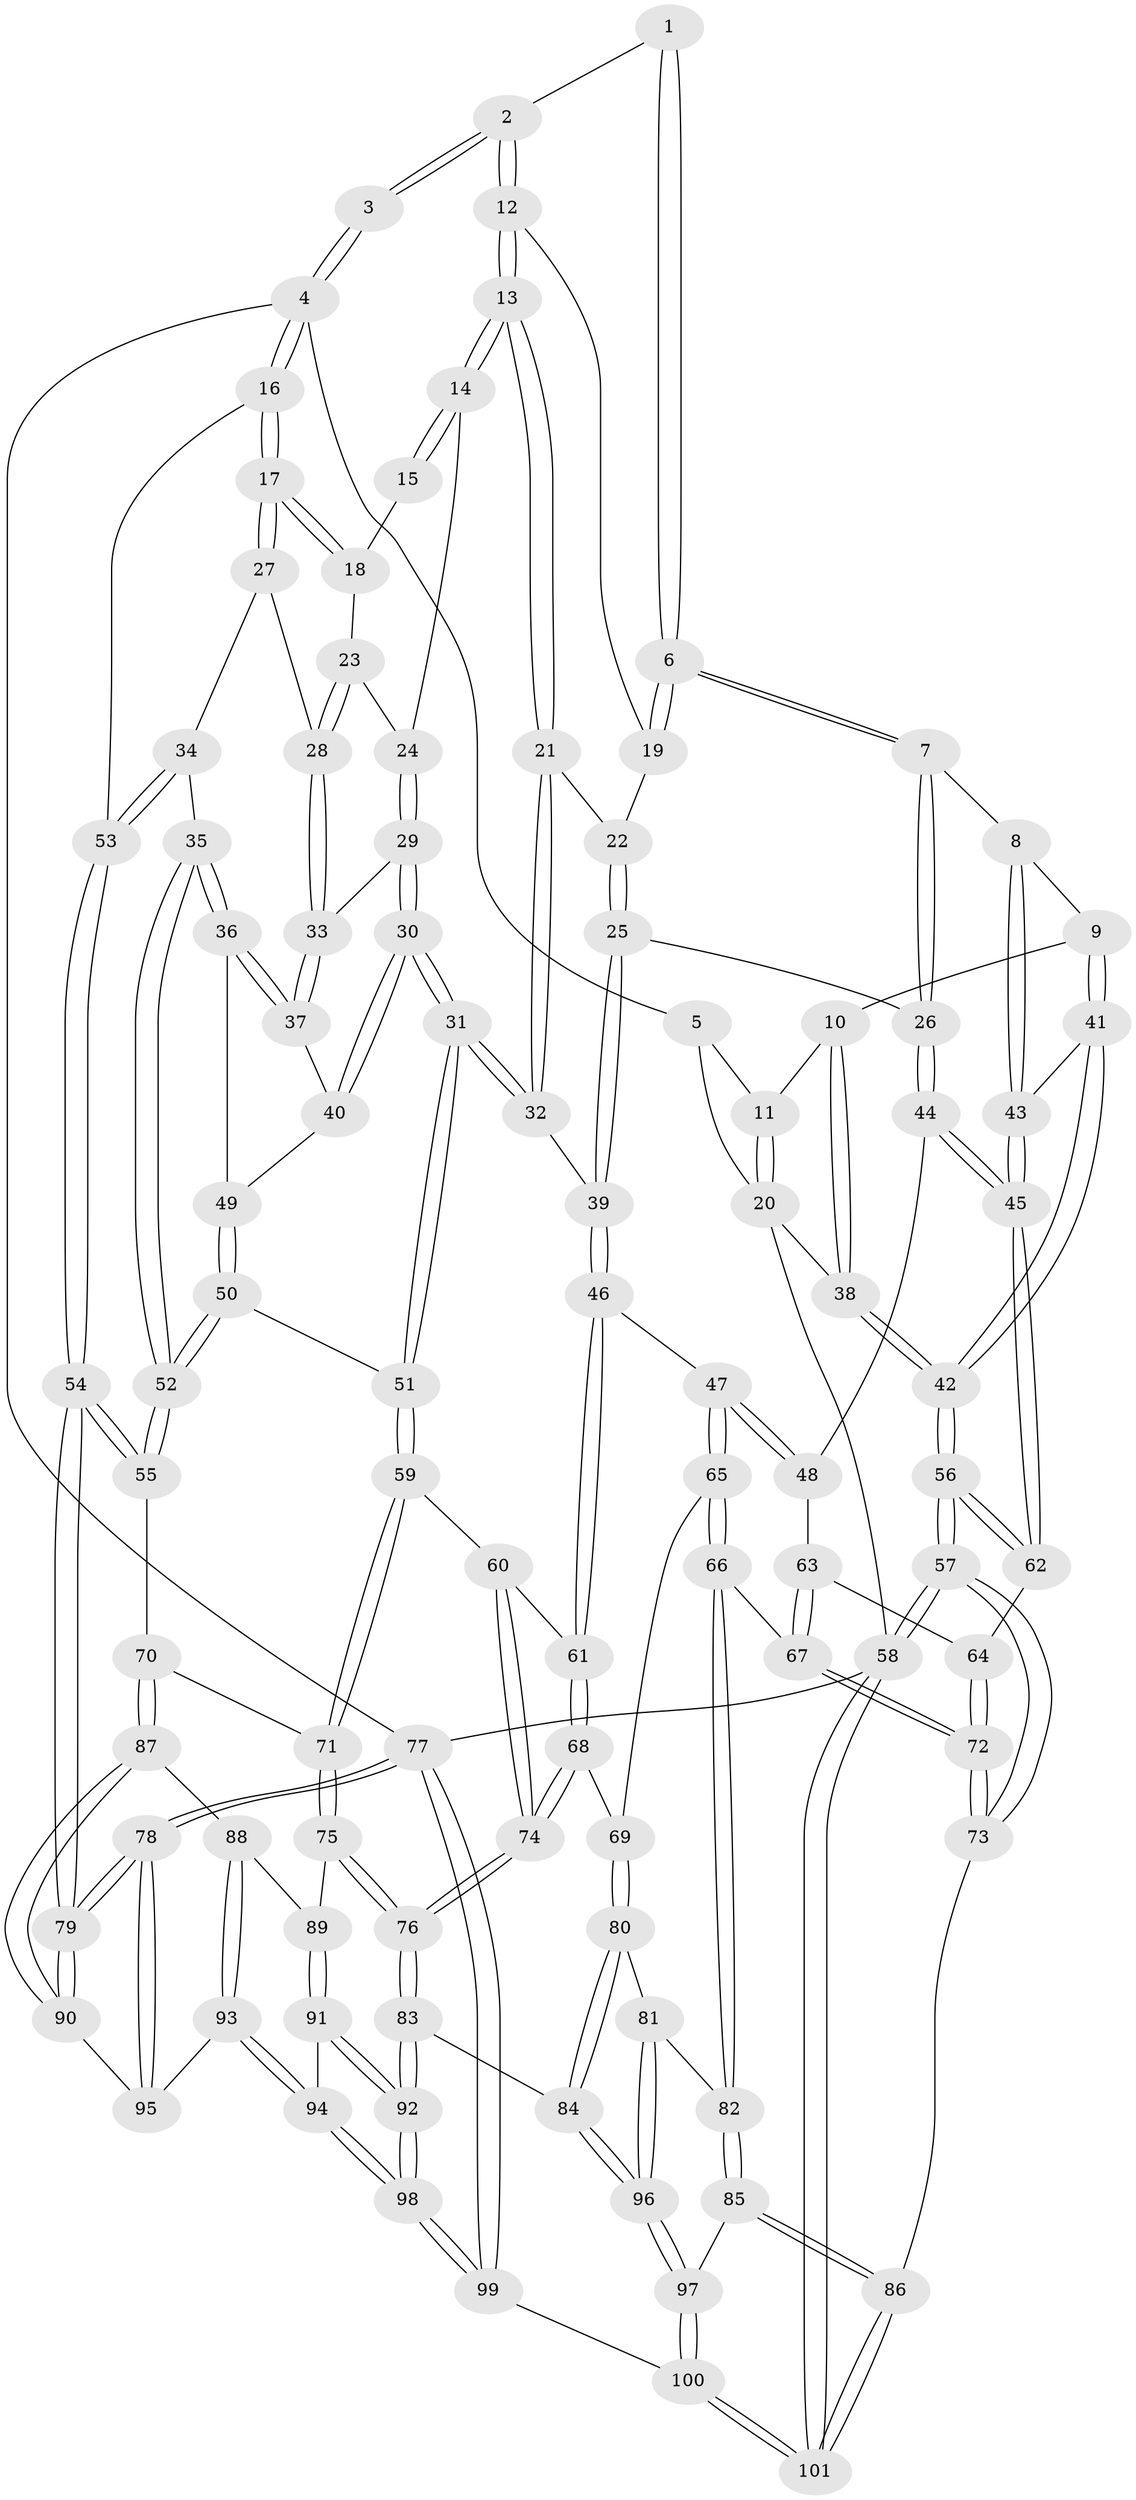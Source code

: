 // Generated by graph-tools (version 1.1) at 2025/38/02/21/25 10:38:57]
// undirected, 101 vertices, 249 edges
graph export_dot {
graph [start="1"]
  node [color=gray90,style=filled];
  1 [pos="+0.28515352296553526+0"];
  2 [pos="+0.4331630231835298+0"];
  3 [pos="+0.8889574128862471+0"];
  4 [pos="+1+0"];
  5 [pos="+0.2618443135975981+0"];
  6 [pos="+0.23636066583691404+0.2588945499766305"];
  7 [pos="+0.19056264143572058+0.29238661193560145"];
  8 [pos="+0.15678885127110997+0.28163801940617533"];
  9 [pos="+0.14669403577068454+0.27463581808534127"];
  10 [pos="+0.13664579424267234+0.26612549593527596"];
  11 [pos="+0.12528579244396215+0.04739584461514749"];
  12 [pos="+0.47491111957316834+0.06768194265219751"];
  13 [pos="+0.6080288562389459+0.22018046306993994"];
  14 [pos="+0.7416533597882513+0.19169576196615537"];
  15 [pos="+0.840737980021818+0"];
  16 [pos="+1+0.26708134039241116"];
  17 [pos="+1+0.2630714931950254"];
  18 [pos="+0.996327705551439+0.21338072919502213"];
  19 [pos="+0.3227815808604671+0.22227551112523655"];
  20 [pos="+0+0.14549774761260198"];
  21 [pos="+0.5909248747612772+0.2756090525854827"];
  22 [pos="+0.40462140152733356+0.2976116265669316"];
  23 [pos="+0.8564415383127932+0.240186838153932"];
  24 [pos="+0.7422870088660505+0.19218291757670955"];
  25 [pos="+0.38956399634971894+0.3851674463876648"];
  26 [pos="+0.19407133785592945+0.2991406525807331"];
  27 [pos="+0.8908064790982572+0.34939074711182017"];
  28 [pos="+0.8813582190957925+0.3485818210482742"];
  29 [pos="+0.7783206675130826+0.3431047897710367"];
  30 [pos="+0.7433241310338453+0.42959099585490496"];
  31 [pos="+0.6563854788285028+0.4722278911641629"];
  32 [pos="+0.5816858642887263+0.385313009595057"];
  33 [pos="+0.8612906245472814+0.3855177676325809"];
  34 [pos="+1+0.4374507805857779"];
  35 [pos="+0.9082713660047134+0.45735084364074663"];
  36 [pos="+0.8958186164333349+0.44416323102224486"];
  37 [pos="+0.8599102901721234+0.39846129776458317"];
  38 [pos="+0+0.1933286948747643"];
  39 [pos="+0.4419477346889679+0.45172292226931743"];
  40 [pos="+0.8020373901198742+0.4292522717950828"];
  41 [pos="+0+0.4639550002401179"];
  42 [pos="+0+0.47125373171829954"];
  43 [pos="+0.036296908647656306+0.4737857626491855"];
  44 [pos="+0.22633045981398794+0.47483146391359127"];
  45 [pos="+0.08631760402734441+0.5274690626521342"];
  46 [pos="+0.4294866620537778+0.47236803834737195"];
  47 [pos="+0.3447818333048181+0.520716770877336"];
  48 [pos="+0.23170290917419736+0.4808691388511166"];
  49 [pos="+0.8209643771103853+0.47329915036189446"];
  50 [pos="+0.8389922927402628+0.5735202945500567"];
  51 [pos="+0.6692566146654608+0.5320589166153276"];
  52 [pos="+0.8571745251493555+0.5826556961987787"];
  53 [pos="+1+0.4363383256251493"];
  54 [pos="+1+0.7222695419221687"];
  55 [pos="+0.9032783508563966+0.6498507849750551"];
  56 [pos="+0+0.6817503691346042"];
  57 [pos="+0+0.8893203950016063"];
  58 [pos="+0+1"];
  59 [pos="+0.6406486758527178+0.5955734205653719"];
  60 [pos="+0.595419826381966+0.615403727156529"];
  61 [pos="+0.505805599294601+0.613691270008202"];
  62 [pos="+0.07411431090695964+0.6125659220946784"];
  63 [pos="+0.21419426107378212+0.555914159137836"];
  64 [pos="+0.08688527450802344+0.6229525975446796"];
  65 [pos="+0.34660260489230743+0.6788635151249199"];
  66 [pos="+0.2644669945215461+0.707898945005179"];
  67 [pos="+0.22465053044613+0.7050682927343888"];
  68 [pos="+0.4379379102825484+0.6798316002668168"];
  69 [pos="+0.3569320777399101+0.6834458444094177"];
  70 [pos="+0.7891703364224695+0.7384229482872127"];
  71 [pos="+0.711957770855968+0.7318554604506103"];
  72 [pos="+0.16858353185962247+0.724345555831521"];
  73 [pos="+0.15976485394009504+0.738897151992543"];
  74 [pos="+0.5389652685606325+0.7988187572636535"];
  75 [pos="+0.6651925823463439+0.786903079590213"];
  76 [pos="+0.551358209290529+0.8404398412603283"];
  77 [pos="+1+1"];
  78 [pos="+1+1"];
  79 [pos="+1+0.7847906857153942"];
  80 [pos="+0.40224145468896905+0.8404402830246938"];
  81 [pos="+0.36585757816013814+0.8632780246856545"];
  82 [pos="+0.3077160106388174+0.8709630621169098"];
  83 [pos="+0.5476750052826336+0.8491098714028985"];
  84 [pos="+0.5017588649796136+0.856604417625613"];
  85 [pos="+0.2882640010471649+0.8894563979966476"];
  86 [pos="+0.18353443283354612+0.9508307356775872"];
  87 [pos="+0.8054213614270823+0.7952189589557082"];
  88 [pos="+0.7639054992607577+0.8524497792092491"];
  89 [pos="+0.6975445946037112+0.8316483779790893"];
  90 [pos="+0.8321020104949726+0.8266169726323621"];
  91 [pos="+0.7134785715586125+0.8817902539408499"];
  92 [pos="+0.5714808042693315+0.908742014765978"];
  93 [pos="+0.753407299570818+0.9255109348516406"];
  94 [pos="+0.7532624818715258+0.9255899926570367"];
  95 [pos="+0.8472765420172955+0.9180286601049071"];
  96 [pos="+0.40013710449966133+0.9913490292805608"];
  97 [pos="+0.39650318406193374+1"];
  98 [pos="+0.6259585648428634+1"];
  99 [pos="+0.6195194785250592+1"];
  100 [pos="+0.3932882128659209+1"];
  101 [pos="+0+1"];
  1 -- 2;
  1 -- 6;
  1 -- 6;
  2 -- 3;
  2 -- 3;
  2 -- 12;
  2 -- 12;
  3 -- 4;
  3 -- 4;
  4 -- 5;
  4 -- 16;
  4 -- 16;
  4 -- 77;
  5 -- 11;
  5 -- 20;
  6 -- 7;
  6 -- 7;
  6 -- 19;
  6 -- 19;
  7 -- 8;
  7 -- 26;
  7 -- 26;
  8 -- 9;
  8 -- 43;
  8 -- 43;
  9 -- 10;
  9 -- 41;
  9 -- 41;
  10 -- 11;
  10 -- 38;
  10 -- 38;
  11 -- 20;
  11 -- 20;
  12 -- 13;
  12 -- 13;
  12 -- 19;
  13 -- 14;
  13 -- 14;
  13 -- 21;
  13 -- 21;
  14 -- 15;
  14 -- 15;
  14 -- 24;
  15 -- 18;
  16 -- 17;
  16 -- 17;
  16 -- 53;
  17 -- 18;
  17 -- 18;
  17 -- 27;
  17 -- 27;
  18 -- 23;
  19 -- 22;
  20 -- 38;
  20 -- 58;
  21 -- 22;
  21 -- 32;
  21 -- 32;
  22 -- 25;
  22 -- 25;
  23 -- 24;
  23 -- 28;
  23 -- 28;
  24 -- 29;
  24 -- 29;
  25 -- 26;
  25 -- 39;
  25 -- 39;
  26 -- 44;
  26 -- 44;
  27 -- 28;
  27 -- 34;
  28 -- 33;
  28 -- 33;
  29 -- 30;
  29 -- 30;
  29 -- 33;
  30 -- 31;
  30 -- 31;
  30 -- 40;
  30 -- 40;
  31 -- 32;
  31 -- 32;
  31 -- 51;
  31 -- 51;
  32 -- 39;
  33 -- 37;
  33 -- 37;
  34 -- 35;
  34 -- 53;
  34 -- 53;
  35 -- 36;
  35 -- 36;
  35 -- 52;
  35 -- 52;
  36 -- 37;
  36 -- 37;
  36 -- 49;
  37 -- 40;
  38 -- 42;
  38 -- 42;
  39 -- 46;
  39 -- 46;
  40 -- 49;
  41 -- 42;
  41 -- 42;
  41 -- 43;
  42 -- 56;
  42 -- 56;
  43 -- 45;
  43 -- 45;
  44 -- 45;
  44 -- 45;
  44 -- 48;
  45 -- 62;
  45 -- 62;
  46 -- 47;
  46 -- 61;
  46 -- 61;
  47 -- 48;
  47 -- 48;
  47 -- 65;
  47 -- 65;
  48 -- 63;
  49 -- 50;
  49 -- 50;
  50 -- 51;
  50 -- 52;
  50 -- 52;
  51 -- 59;
  51 -- 59;
  52 -- 55;
  52 -- 55;
  53 -- 54;
  53 -- 54;
  54 -- 55;
  54 -- 55;
  54 -- 79;
  54 -- 79;
  55 -- 70;
  56 -- 57;
  56 -- 57;
  56 -- 62;
  56 -- 62;
  57 -- 58;
  57 -- 58;
  57 -- 73;
  57 -- 73;
  58 -- 101;
  58 -- 101;
  58 -- 77;
  59 -- 60;
  59 -- 71;
  59 -- 71;
  60 -- 61;
  60 -- 74;
  60 -- 74;
  61 -- 68;
  61 -- 68;
  62 -- 64;
  63 -- 64;
  63 -- 67;
  63 -- 67;
  64 -- 72;
  64 -- 72;
  65 -- 66;
  65 -- 66;
  65 -- 69;
  66 -- 67;
  66 -- 82;
  66 -- 82;
  67 -- 72;
  67 -- 72;
  68 -- 69;
  68 -- 74;
  68 -- 74;
  69 -- 80;
  69 -- 80;
  70 -- 71;
  70 -- 87;
  70 -- 87;
  71 -- 75;
  71 -- 75;
  72 -- 73;
  72 -- 73;
  73 -- 86;
  74 -- 76;
  74 -- 76;
  75 -- 76;
  75 -- 76;
  75 -- 89;
  76 -- 83;
  76 -- 83;
  77 -- 78;
  77 -- 78;
  77 -- 99;
  77 -- 99;
  78 -- 79;
  78 -- 79;
  78 -- 95;
  78 -- 95;
  79 -- 90;
  79 -- 90;
  80 -- 81;
  80 -- 84;
  80 -- 84;
  81 -- 82;
  81 -- 96;
  81 -- 96;
  82 -- 85;
  82 -- 85;
  83 -- 84;
  83 -- 92;
  83 -- 92;
  84 -- 96;
  84 -- 96;
  85 -- 86;
  85 -- 86;
  85 -- 97;
  86 -- 101;
  86 -- 101;
  87 -- 88;
  87 -- 90;
  87 -- 90;
  88 -- 89;
  88 -- 93;
  88 -- 93;
  89 -- 91;
  89 -- 91;
  90 -- 95;
  91 -- 92;
  91 -- 92;
  91 -- 94;
  92 -- 98;
  92 -- 98;
  93 -- 94;
  93 -- 94;
  93 -- 95;
  94 -- 98;
  94 -- 98;
  96 -- 97;
  96 -- 97;
  97 -- 100;
  97 -- 100;
  98 -- 99;
  98 -- 99;
  99 -- 100;
  100 -- 101;
  100 -- 101;
}
